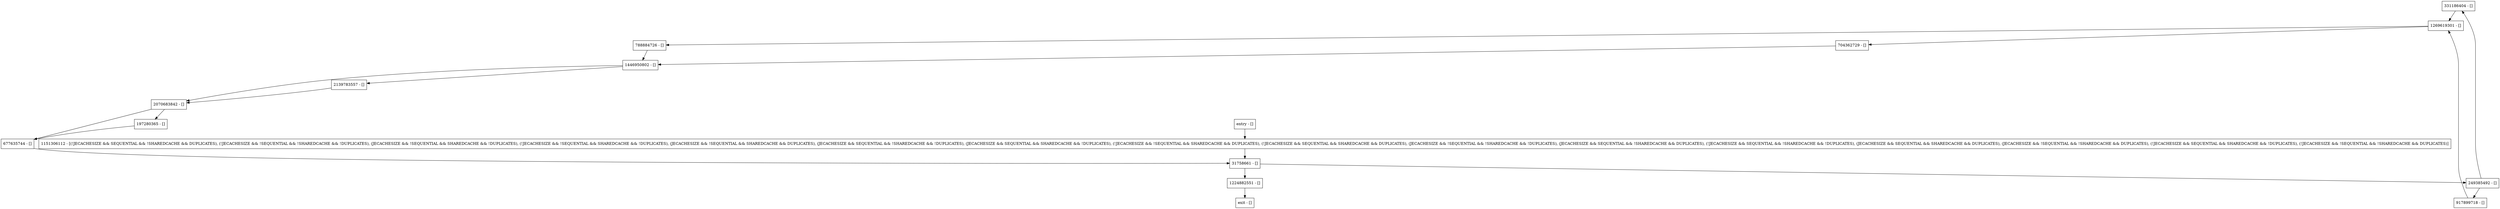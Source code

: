 digraph populate {
node [shape=record];
331186404 [label="331186404 - []"];
677635744 [label="677635744 - []"];
1446950802 [label="1446950802 - []"];
1224882551 [label="1224882551 - []"];
197280365 [label="197280365 - []"];
249385492 [label="249385492 - []"];
1151306112 [label="1151306112 - [(!JECACHESIZE && SEQUENTIAL && !SHAREDCACHE && DUPLICATES), (!JECACHESIZE && !SEQUENTIAL && !SHAREDCACHE && !DUPLICATES), (JECACHESIZE && !SEQUENTIAL && SHAREDCACHE && !DUPLICATES), (!JECACHESIZE && !SEQUENTIAL && SHAREDCACHE && !DUPLICATES), (JECACHESIZE && !SEQUENTIAL && SHAREDCACHE && DUPLICATES), (JECACHESIZE && SEQUENTIAL && !SHAREDCACHE && !DUPLICATES), (JECACHESIZE && SEQUENTIAL && SHAREDCACHE && !DUPLICATES), (!JECACHESIZE && !SEQUENTIAL && SHAREDCACHE && DUPLICATES), (!JECACHESIZE && SEQUENTIAL && SHAREDCACHE && DUPLICATES), (JECACHESIZE && !SEQUENTIAL && !SHAREDCACHE && !DUPLICATES), (JECACHESIZE && SEQUENTIAL && !SHAREDCACHE && DUPLICATES), (!JECACHESIZE && SEQUENTIAL && !SHAREDCACHE && !DUPLICATES), (JECACHESIZE && SEQUENTIAL && SHAREDCACHE && DUPLICATES), (JECACHESIZE && !SEQUENTIAL && !SHAREDCACHE && DUPLICATES), (!JECACHESIZE && SEQUENTIAL && SHAREDCACHE && !DUPLICATES), (!JECACHESIZE && !SEQUENTIAL && !SHAREDCACHE && DUPLICATES)]"];
704362729 [label="704362729 - []"];
entry [label="entry - []"];
exit [label="exit - []"];
788884726 [label="788884726 - []"];
2139783557 [label="2139783557 - []"];
2070683842 [label="2070683842 - []"];
31758661 [label="31758661 - []"];
1269619301 [label="1269619301 - []"];
917899718 [label="917899718 - []"];
entry;
exit;
331186404 -> 1269619301;
677635744 -> 31758661;
1446950802 -> 2139783557;
1446950802 -> 2070683842;
1224882551 -> exit;
197280365 -> 677635744;
249385492 -> 331186404;
249385492 -> 917899718;
1151306112 -> 31758661;
704362729 -> 1446950802;
entry -> 1151306112;
788884726 -> 1446950802;
2139783557 -> 2070683842;
2070683842 -> 677635744;
2070683842 -> 197280365;
31758661 -> 1224882551;
31758661 -> 249385492;
1269619301 -> 788884726;
1269619301 -> 704362729;
917899718 -> 1269619301;
}
